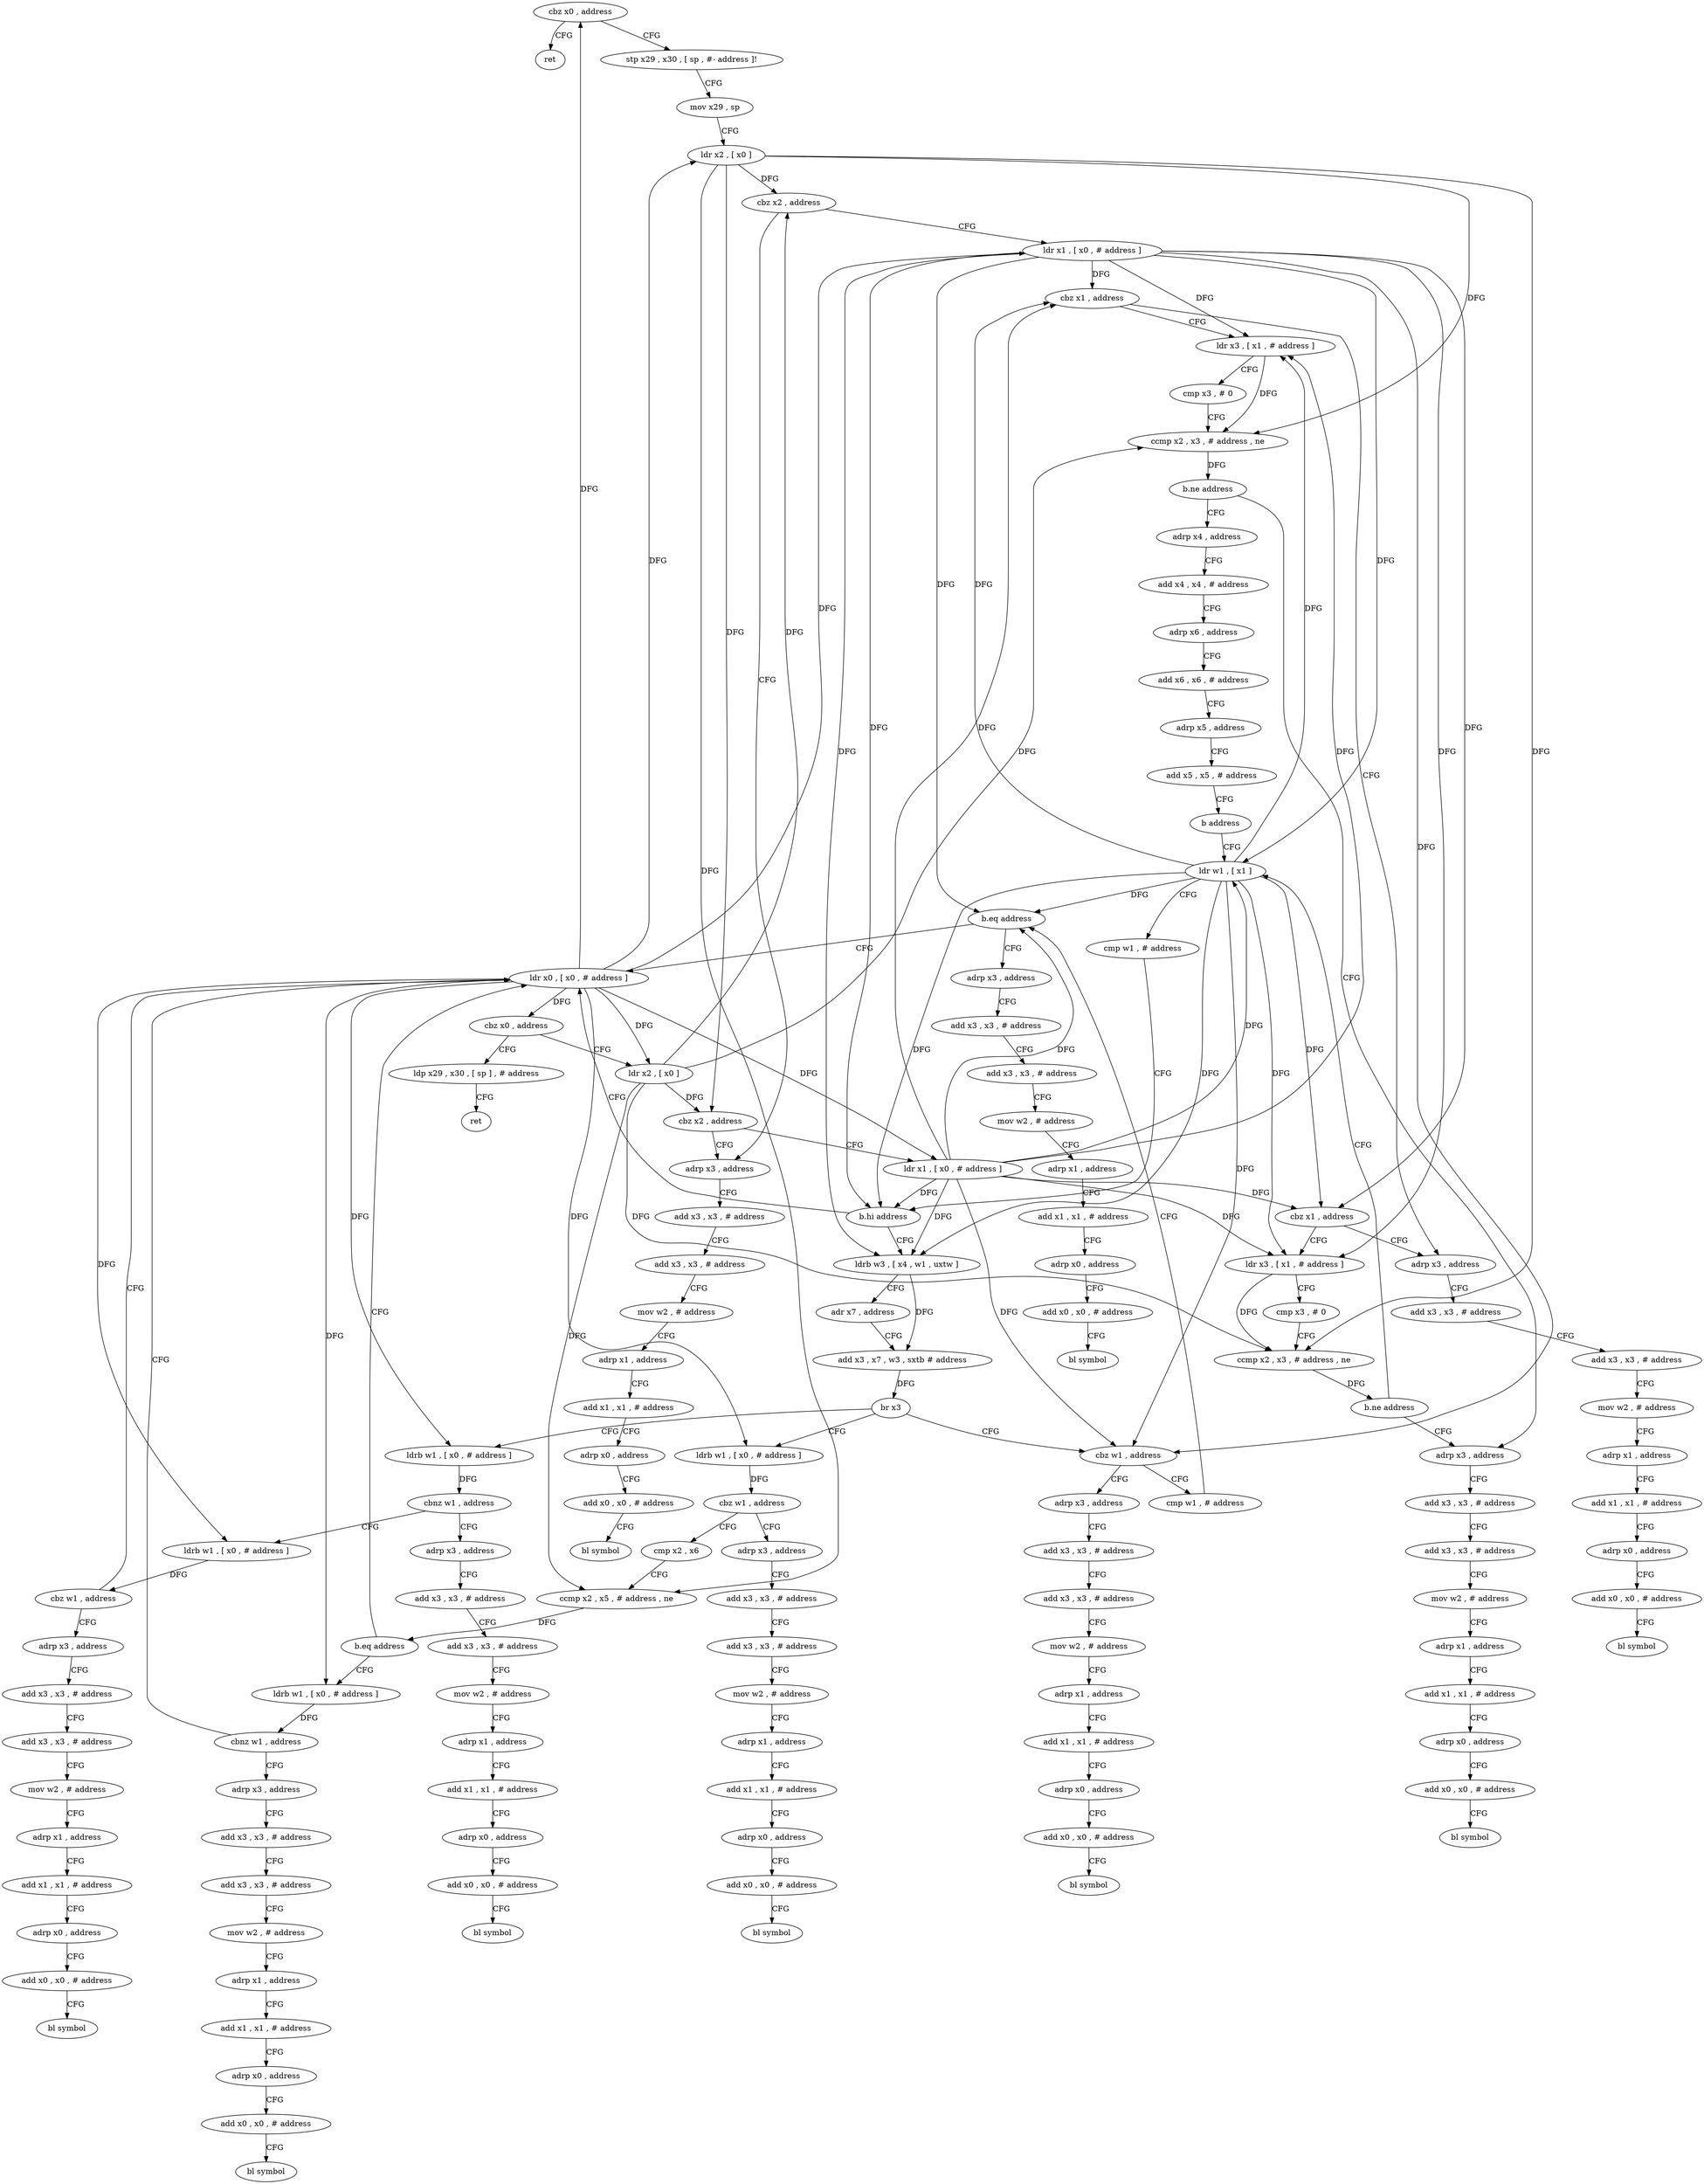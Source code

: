 digraph "func" {
"4218628" [label = "cbz x0 , address" ]
"4219156" [label = "ret" ]
"4218632" [label = "stp x29 , x30 , [ sp , #- address ]!" ]
"4218636" [label = "mov x29 , sp" ]
"4218640" [label = "ldr x2 , [ x0 ]" ]
"4218644" [label = "cbz x2 , address" ]
"4218700" [label = "adrp x3 , address" ]
"4218648" [label = "ldr x1 , [ x0 , # address ]" ]
"4218704" [label = "add x3 , x3 , # address" ]
"4218708" [label = "add x3 , x3 , # address" ]
"4218712" [label = "mov w2 , # address" ]
"4218716" [label = "adrp x1 , address" ]
"4218720" [label = "add x1 , x1 , # address" ]
"4218724" [label = "adrp x0 , address" ]
"4218728" [label = "add x0 , x0 , # address" ]
"4218732" [label = "bl symbol" ]
"4218652" [label = "cbz x1 , address" ]
"4218736" [label = "adrp x3 , address" ]
"4218656" [label = "ldr x3 , [ x1 , # address ]" ]
"4218740" [label = "add x3 , x3 , # address" ]
"4218744" [label = "add x3 , x3 , # address" ]
"4218748" [label = "mov w2 , # address" ]
"4218752" [label = "adrp x1 , address" ]
"4218756" [label = "add x1 , x1 , # address" ]
"4218760" [label = "adrp x0 , address" ]
"4218764" [label = "add x0 , x0 , # address" ]
"4218768" [label = "bl symbol" ]
"4218660" [label = "cmp x3 , # 0" ]
"4218664" [label = "ccmp x2 , x3 , # address , ne" ]
"4218668" [label = "b.ne address" ]
"4218772" [label = "adrp x3 , address" ]
"4218672" [label = "adrp x4 , address" ]
"4218776" [label = "add x3 , x3 , # address" ]
"4218780" [label = "add x3 , x3 , # address" ]
"4218784" [label = "mov w2 , # address" ]
"4218788" [label = "adrp x1 , address" ]
"4218792" [label = "add x1 , x1 , # address" ]
"4218796" [label = "adrp x0 , address" ]
"4218800" [label = "add x0 , x0 , # address" ]
"4218804" [label = "bl symbol" ]
"4218676" [label = "add x4 , x4 , # address" ]
"4218680" [label = "adrp x6 , address" ]
"4218684" [label = "add x6 , x6 , # address" ]
"4218688" [label = "adrp x5 , address" ]
"4218692" [label = "add x5 , x5 , # address" ]
"4218696" [label = "b address" ]
"4218860" [label = "ldr w1 , [ x1 ]" ]
"4218864" [label = "cmp w1 , # address" ]
"4218868" [label = "b.hi address" ]
"4218820" [label = "ldr x0 , [ x0 , # address ]" ]
"4218872" [label = "ldrb w3 , [ x4 , w1 , uxtw ]" ]
"4218824" [label = "cbz x0 , address" ]
"4219148" [label = "ldp x29 , x30 , [ sp ] , # address" ]
"4218828" [label = "ldr x2 , [ x0 ]" ]
"4218876" [label = "adr x7 , address" ]
"4218880" [label = "add x3 , x7 , w3 , sxtb # address" ]
"4218884" [label = "br x3" ]
"4218808" [label = "cbz w1 , address" ]
"4218960" [label = "ldrb w1 , [ x0 , # address ]" ]
"4219060" [label = "ldrb w1 , [ x0 , # address ]" ]
"4219152" [label = "ret" ]
"4218832" [label = "cbz x2 , address" ]
"4218836" [label = "ldr x1 , [ x0 , # address ]" ]
"4218888" [label = "adrp x3 , address" ]
"4218812" [label = "cmp w1 , # address" ]
"4218964" [label = "cbz w1 , address" ]
"4219024" [label = "adrp x3 , address" ]
"4218968" [label = "cmp x2 , x6" ]
"4219064" [label = "cbnz w1 , address" ]
"4219112" [label = "adrp x3 , address" ]
"4219068" [label = "ldrb w1 , [ x0 , # address ]" ]
"4218840" [label = "cbz x1 , address" ]
"4218844" [label = "ldr x3 , [ x1 , # address ]" ]
"4218892" [label = "add x3 , x3 , # address" ]
"4218896" [label = "add x3 , x3 , # address" ]
"4218900" [label = "mov w2 , # address" ]
"4218904" [label = "adrp x1 , address" ]
"4218908" [label = "add x1 , x1 , # address" ]
"4218912" [label = "adrp x0 , address" ]
"4218916" [label = "add x0 , x0 , # address" ]
"4218920" [label = "bl symbol" ]
"4218816" [label = "b.eq address" ]
"4218924" [label = "adrp x3 , address" ]
"4219028" [label = "add x3 , x3 , # address" ]
"4219032" [label = "add x3 , x3 , # address" ]
"4219036" [label = "mov w2 , # address" ]
"4219040" [label = "adrp x1 , address" ]
"4219044" [label = "add x1 , x1 , # address" ]
"4219048" [label = "adrp x0 , address" ]
"4219052" [label = "add x0 , x0 , # address" ]
"4219056" [label = "bl symbol" ]
"4218972" [label = "ccmp x2 , x5 , # address , ne" ]
"4218976" [label = "b.eq address" ]
"4218980" [label = "ldrb w1 , [ x0 , # address ]" ]
"4219116" [label = "add x3 , x3 , # address" ]
"4219120" [label = "add x3 , x3 , # address" ]
"4219124" [label = "mov w2 , # address" ]
"4219128" [label = "adrp x1 , address" ]
"4219132" [label = "add x1 , x1 , # address" ]
"4219136" [label = "adrp x0 , address" ]
"4219140" [label = "add x0 , x0 , # address" ]
"4219144" [label = "bl symbol" ]
"4219072" [label = "cbz w1 , address" ]
"4219076" [label = "adrp x3 , address" ]
"4218848" [label = "cmp x3 , # 0" ]
"4218852" [label = "ccmp x2 , x3 , # address , ne" ]
"4218856" [label = "b.ne address" ]
"4218928" [label = "add x3 , x3 , # address" ]
"4218932" [label = "add x3 , x3 , # address" ]
"4218936" [label = "mov w2 , # address" ]
"4218940" [label = "adrp x1 , address" ]
"4218944" [label = "add x1 , x1 , # address" ]
"4218948" [label = "adrp x0 , address" ]
"4218952" [label = "add x0 , x0 , # address" ]
"4218956" [label = "bl symbol" ]
"4218984" [label = "cbnz w1 , address" ]
"4218988" [label = "adrp x3 , address" ]
"4219080" [label = "add x3 , x3 , # address" ]
"4219084" [label = "add x3 , x3 , # address" ]
"4219088" [label = "mov w2 , # address" ]
"4219092" [label = "adrp x1 , address" ]
"4219096" [label = "add x1 , x1 , # address" ]
"4219100" [label = "adrp x0 , address" ]
"4219104" [label = "add x0 , x0 , # address" ]
"4219108" [label = "bl symbol" ]
"4218992" [label = "add x3 , x3 , # address" ]
"4218996" [label = "add x3 , x3 , # address" ]
"4219000" [label = "mov w2 , # address" ]
"4219004" [label = "adrp x1 , address" ]
"4219008" [label = "add x1 , x1 , # address" ]
"4219012" [label = "adrp x0 , address" ]
"4219016" [label = "add x0 , x0 , # address" ]
"4219020" [label = "bl symbol" ]
"4218628" -> "4219156" [ label = "CFG" ]
"4218628" -> "4218632" [ label = "CFG" ]
"4218632" -> "4218636" [ label = "CFG" ]
"4218636" -> "4218640" [ label = "CFG" ]
"4218640" -> "4218644" [ label = "DFG" ]
"4218640" -> "4218664" [ label = "DFG" ]
"4218640" -> "4218832" [ label = "DFG" ]
"4218640" -> "4218972" [ label = "DFG" ]
"4218640" -> "4218852" [ label = "DFG" ]
"4218644" -> "4218700" [ label = "CFG" ]
"4218644" -> "4218648" [ label = "CFG" ]
"4218700" -> "4218704" [ label = "CFG" ]
"4218648" -> "4218652" [ label = "DFG" ]
"4218648" -> "4218656" [ label = "DFG" ]
"4218648" -> "4218860" [ label = "DFG" ]
"4218648" -> "4218868" [ label = "DFG" ]
"4218648" -> "4218872" [ label = "DFG" ]
"4218648" -> "4218808" [ label = "DFG" ]
"4218648" -> "4218840" [ label = "DFG" ]
"4218648" -> "4218816" [ label = "DFG" ]
"4218648" -> "4218844" [ label = "DFG" ]
"4218704" -> "4218708" [ label = "CFG" ]
"4218708" -> "4218712" [ label = "CFG" ]
"4218712" -> "4218716" [ label = "CFG" ]
"4218716" -> "4218720" [ label = "CFG" ]
"4218720" -> "4218724" [ label = "CFG" ]
"4218724" -> "4218728" [ label = "CFG" ]
"4218728" -> "4218732" [ label = "CFG" ]
"4218652" -> "4218736" [ label = "CFG" ]
"4218652" -> "4218656" [ label = "CFG" ]
"4218736" -> "4218740" [ label = "CFG" ]
"4218656" -> "4218660" [ label = "CFG" ]
"4218656" -> "4218664" [ label = "DFG" ]
"4218740" -> "4218744" [ label = "CFG" ]
"4218744" -> "4218748" [ label = "CFG" ]
"4218748" -> "4218752" [ label = "CFG" ]
"4218752" -> "4218756" [ label = "CFG" ]
"4218756" -> "4218760" [ label = "CFG" ]
"4218760" -> "4218764" [ label = "CFG" ]
"4218764" -> "4218768" [ label = "CFG" ]
"4218660" -> "4218664" [ label = "CFG" ]
"4218664" -> "4218668" [ label = "DFG" ]
"4218668" -> "4218772" [ label = "CFG" ]
"4218668" -> "4218672" [ label = "CFG" ]
"4218772" -> "4218776" [ label = "CFG" ]
"4218672" -> "4218676" [ label = "CFG" ]
"4218776" -> "4218780" [ label = "CFG" ]
"4218780" -> "4218784" [ label = "CFG" ]
"4218784" -> "4218788" [ label = "CFG" ]
"4218788" -> "4218792" [ label = "CFG" ]
"4218792" -> "4218796" [ label = "CFG" ]
"4218796" -> "4218800" [ label = "CFG" ]
"4218800" -> "4218804" [ label = "CFG" ]
"4218676" -> "4218680" [ label = "CFG" ]
"4218680" -> "4218684" [ label = "CFG" ]
"4218684" -> "4218688" [ label = "CFG" ]
"4218688" -> "4218692" [ label = "CFG" ]
"4218692" -> "4218696" [ label = "CFG" ]
"4218696" -> "4218860" [ label = "CFG" ]
"4218860" -> "4218864" [ label = "CFG" ]
"4218860" -> "4218652" [ label = "DFG" ]
"4218860" -> "4218656" [ label = "DFG" ]
"4218860" -> "4218868" [ label = "DFG" ]
"4218860" -> "4218872" [ label = "DFG" ]
"4218860" -> "4218808" [ label = "DFG" ]
"4218860" -> "4218840" [ label = "DFG" ]
"4218860" -> "4218816" [ label = "DFG" ]
"4218860" -> "4218844" [ label = "DFG" ]
"4218864" -> "4218868" [ label = "CFG" ]
"4218868" -> "4218820" [ label = "CFG" ]
"4218868" -> "4218872" [ label = "CFG" ]
"4218820" -> "4218824" [ label = "DFG" ]
"4218820" -> "4218628" [ label = "DFG" ]
"4218820" -> "4218640" [ label = "DFG" ]
"4218820" -> "4218648" [ label = "DFG" ]
"4218820" -> "4218828" [ label = "DFG" ]
"4218820" -> "4218960" [ label = "DFG" ]
"4218820" -> "4219060" [ label = "DFG" ]
"4218820" -> "4218836" [ label = "DFG" ]
"4218820" -> "4219068" [ label = "DFG" ]
"4218820" -> "4218980" [ label = "DFG" ]
"4218872" -> "4218876" [ label = "CFG" ]
"4218872" -> "4218880" [ label = "DFG" ]
"4218824" -> "4219148" [ label = "CFG" ]
"4218824" -> "4218828" [ label = "CFG" ]
"4219148" -> "4219152" [ label = "CFG" ]
"4218828" -> "4218832" [ label = "DFG" ]
"4218828" -> "4218644" [ label = "DFG" ]
"4218828" -> "4218664" [ label = "DFG" ]
"4218828" -> "4218972" [ label = "DFG" ]
"4218828" -> "4218852" [ label = "DFG" ]
"4218876" -> "4218880" [ label = "CFG" ]
"4218880" -> "4218884" [ label = "DFG" ]
"4218884" -> "4218808" [ label = "CFG" ]
"4218884" -> "4218960" [ label = "CFG" ]
"4218884" -> "4219060" [ label = "CFG" ]
"4218808" -> "4218888" [ label = "CFG" ]
"4218808" -> "4218812" [ label = "CFG" ]
"4218960" -> "4218964" [ label = "DFG" ]
"4219060" -> "4219064" [ label = "DFG" ]
"4218832" -> "4218700" [ label = "CFG" ]
"4218832" -> "4218836" [ label = "CFG" ]
"4218836" -> "4218840" [ label = "DFG" ]
"4218836" -> "4218652" [ label = "DFG" ]
"4218836" -> "4218656" [ label = "DFG" ]
"4218836" -> "4218860" [ label = "DFG" ]
"4218836" -> "4218868" [ label = "DFG" ]
"4218836" -> "4218872" [ label = "DFG" ]
"4218836" -> "4218808" [ label = "DFG" ]
"4218836" -> "4218816" [ label = "DFG" ]
"4218836" -> "4218844" [ label = "DFG" ]
"4218888" -> "4218892" [ label = "CFG" ]
"4218812" -> "4218816" [ label = "CFG" ]
"4218964" -> "4219024" [ label = "CFG" ]
"4218964" -> "4218968" [ label = "CFG" ]
"4219024" -> "4219028" [ label = "CFG" ]
"4218968" -> "4218972" [ label = "CFG" ]
"4219064" -> "4219112" [ label = "CFG" ]
"4219064" -> "4219068" [ label = "CFG" ]
"4219112" -> "4219116" [ label = "CFG" ]
"4219068" -> "4219072" [ label = "DFG" ]
"4218840" -> "4218736" [ label = "CFG" ]
"4218840" -> "4218844" [ label = "CFG" ]
"4218844" -> "4218848" [ label = "CFG" ]
"4218844" -> "4218852" [ label = "DFG" ]
"4218892" -> "4218896" [ label = "CFG" ]
"4218896" -> "4218900" [ label = "CFG" ]
"4218900" -> "4218904" [ label = "CFG" ]
"4218904" -> "4218908" [ label = "CFG" ]
"4218908" -> "4218912" [ label = "CFG" ]
"4218912" -> "4218916" [ label = "CFG" ]
"4218916" -> "4218920" [ label = "CFG" ]
"4218816" -> "4218924" [ label = "CFG" ]
"4218816" -> "4218820" [ label = "CFG" ]
"4218924" -> "4218928" [ label = "CFG" ]
"4219028" -> "4219032" [ label = "CFG" ]
"4219032" -> "4219036" [ label = "CFG" ]
"4219036" -> "4219040" [ label = "CFG" ]
"4219040" -> "4219044" [ label = "CFG" ]
"4219044" -> "4219048" [ label = "CFG" ]
"4219048" -> "4219052" [ label = "CFG" ]
"4219052" -> "4219056" [ label = "CFG" ]
"4218972" -> "4218976" [ label = "DFG" ]
"4218976" -> "4218820" [ label = "CFG" ]
"4218976" -> "4218980" [ label = "CFG" ]
"4218980" -> "4218984" [ label = "DFG" ]
"4219116" -> "4219120" [ label = "CFG" ]
"4219120" -> "4219124" [ label = "CFG" ]
"4219124" -> "4219128" [ label = "CFG" ]
"4219128" -> "4219132" [ label = "CFG" ]
"4219132" -> "4219136" [ label = "CFG" ]
"4219136" -> "4219140" [ label = "CFG" ]
"4219140" -> "4219144" [ label = "CFG" ]
"4219072" -> "4218820" [ label = "CFG" ]
"4219072" -> "4219076" [ label = "CFG" ]
"4219076" -> "4219080" [ label = "CFG" ]
"4218848" -> "4218852" [ label = "CFG" ]
"4218852" -> "4218856" [ label = "DFG" ]
"4218856" -> "4218772" [ label = "CFG" ]
"4218856" -> "4218860" [ label = "CFG" ]
"4218928" -> "4218932" [ label = "CFG" ]
"4218932" -> "4218936" [ label = "CFG" ]
"4218936" -> "4218940" [ label = "CFG" ]
"4218940" -> "4218944" [ label = "CFG" ]
"4218944" -> "4218948" [ label = "CFG" ]
"4218948" -> "4218952" [ label = "CFG" ]
"4218952" -> "4218956" [ label = "CFG" ]
"4218984" -> "4218820" [ label = "CFG" ]
"4218984" -> "4218988" [ label = "CFG" ]
"4218988" -> "4218992" [ label = "CFG" ]
"4219080" -> "4219084" [ label = "CFG" ]
"4219084" -> "4219088" [ label = "CFG" ]
"4219088" -> "4219092" [ label = "CFG" ]
"4219092" -> "4219096" [ label = "CFG" ]
"4219096" -> "4219100" [ label = "CFG" ]
"4219100" -> "4219104" [ label = "CFG" ]
"4219104" -> "4219108" [ label = "CFG" ]
"4218992" -> "4218996" [ label = "CFG" ]
"4218996" -> "4219000" [ label = "CFG" ]
"4219000" -> "4219004" [ label = "CFG" ]
"4219004" -> "4219008" [ label = "CFG" ]
"4219008" -> "4219012" [ label = "CFG" ]
"4219012" -> "4219016" [ label = "CFG" ]
"4219016" -> "4219020" [ label = "CFG" ]
}
